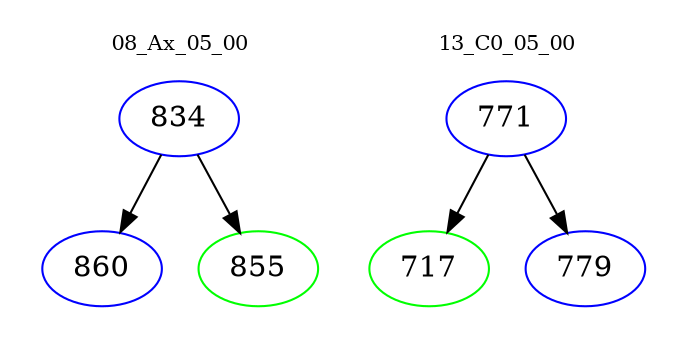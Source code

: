digraph{
subgraph cluster_0 {
color = white
label = "08_Ax_05_00";
fontsize=10;
T0_834 [label="834", color="blue"]
T0_834 -> T0_860 [color="black"]
T0_860 [label="860", color="blue"]
T0_834 -> T0_855 [color="black"]
T0_855 [label="855", color="green"]
}
subgraph cluster_1 {
color = white
label = "13_C0_05_00";
fontsize=10;
T1_771 [label="771", color="blue"]
T1_771 -> T1_717 [color="black"]
T1_717 [label="717", color="green"]
T1_771 -> T1_779 [color="black"]
T1_779 [label="779", color="blue"]
}
}
